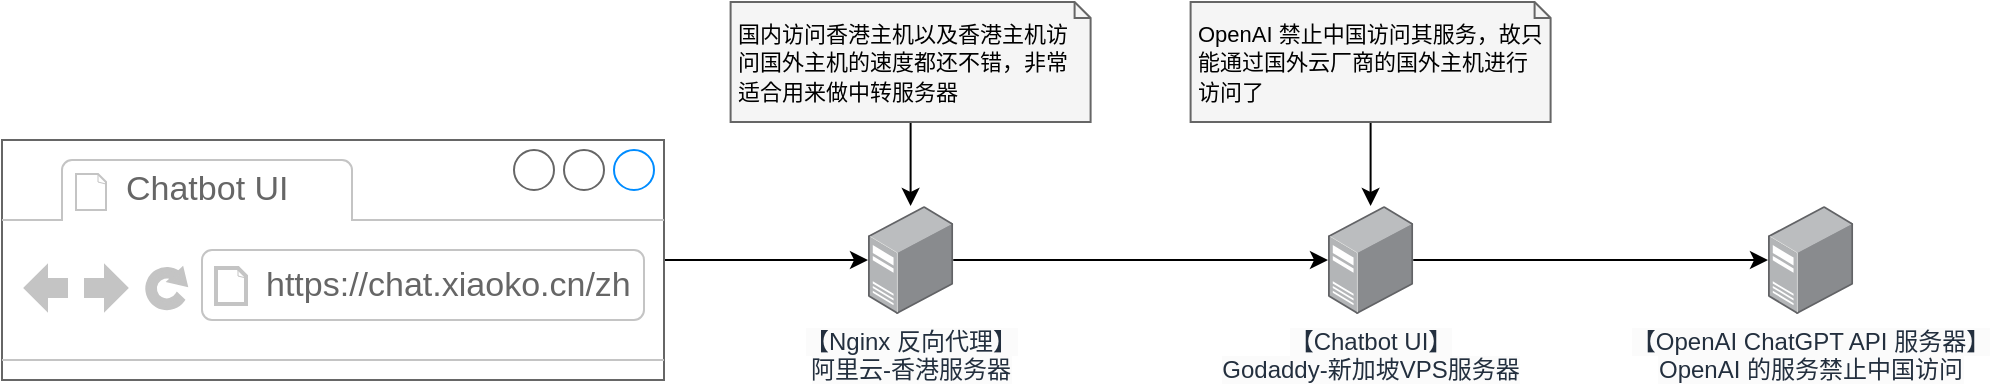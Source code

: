 <mxfile version="20.7.4" type="device" pages="2"><diagram id="IIzSJweUOTnM-68IQnT0" name="七风ChatGPT部署架构"><mxGraphModel dx="1342" dy="885" grid="1" gridSize="10" guides="1" tooltips="1" connect="1" arrows="1" fold="1" page="1" pageScale="1" pageWidth="827" pageHeight="1169" math="0" shadow="0"><root><mxCell id="0"/><mxCell id="1" parent="0"/><mxCell id="5rSbb7k_z9HZpN4twTML-5" value="" style="edgeStyle=orthogonalEdgeStyle;rounded=0;orthogonalLoop=1;jettySize=auto;html=1;" parent="1" source="5rSbb7k_z9HZpN4twTML-1" target="5rSbb7k_z9HZpN4twTML-7" edge="1"><mxGeometry relative="1" as="geometry"><mxPoint x="197" y="20" as="targetPoint"/></mxGeometry></mxCell><mxCell id="5rSbb7k_z9HZpN4twTML-1" value="" style="strokeWidth=1;shadow=0;dashed=0;align=center;html=1;shape=mxgraph.mockup.containers.browserWindow;rSize=0;strokeColor=#666666;strokeColor2=#008cff;strokeColor3=#c4c4c4;mainText=,;recursiveResize=0;" parent="1" vertex="1"><mxGeometry x="27" y="109" width="331" height="120" as="geometry"/></mxCell><mxCell id="5rSbb7k_z9HZpN4twTML-2" value="Chatbot UI" style="strokeWidth=1;shadow=0;dashed=0;align=center;html=1;shape=mxgraph.mockup.containers.anchor;fontSize=17;fontColor=#666666;align=left;" parent="5rSbb7k_z9HZpN4twTML-1" vertex="1"><mxGeometry x="60" y="12" width="110" height="26" as="geometry"/></mxCell><mxCell id="5rSbb7k_z9HZpN4twTML-3" value="https://chat.xiaoko.cn/zh" style="strokeWidth=1;shadow=0;dashed=0;align=center;html=1;shape=mxgraph.mockup.containers.anchor;rSize=0;fontSize=17;fontColor=#666666;align=left;" parent="5rSbb7k_z9HZpN4twTML-1" vertex="1"><mxGeometry x="130" y="60" width="250" height="26" as="geometry"/></mxCell><mxCell id="5rSbb7k_z9HZpN4twTML-10" value="" style="edgeStyle=orthogonalEdgeStyle;rounded=0;orthogonalLoop=1;jettySize=auto;html=1;" parent="1" source="5rSbb7k_z9HZpN4twTML-7" target="5rSbb7k_z9HZpN4twTML-9" edge="1"><mxGeometry relative="1" as="geometry"/></mxCell><mxCell id="5rSbb7k_z9HZpN4twTML-7" value="&lt;span style=&quot;color: rgb(35, 47, 62); background-color: rgb(251, 251, 251);&quot;&gt;【Nginx 反向代理】&lt;/span&gt;&lt;br style=&quot;border-color: var(--border-color); color: rgb(35, 47, 62); background-color: rgb(251, 251, 251);&quot;&gt;&lt;span style=&quot;color: rgb(35, 47, 62); background-color: rgb(251, 251, 251);&quot;&gt;阿里云-香港服务器&lt;/span&gt;" style="points=[];aspect=fixed;html=1;align=center;shadow=0;dashed=0;image;image=img/lib/allied_telesis/computer_and_terminals/Server_Desktop.svg;" parent="1" vertex="1"><mxGeometry x="460" y="142" width="42.6" height="54" as="geometry"/></mxCell><mxCell id="5rSbb7k_z9HZpN4twTML-9" value="&lt;span style=&quot;color: rgb(35, 47, 62); background-color: rgb(251, 251, 251);&quot;&gt;【Chatbot UI】&lt;/span&gt;&lt;br style=&quot;border-color: var(--border-color); color: rgb(35, 47, 62); background-color: rgb(251, 251, 251);&quot;&gt;&lt;span style=&quot;color: rgb(35, 47, 62); background-color: rgb(251, 251, 251);&quot;&gt;Godaddy-新加坡VPS服务器&lt;/span&gt;" style="points=[];aspect=fixed;html=1;align=center;shadow=0;dashed=0;image;image=img/lib/allied_telesis/computer_and_terminals/Server_Desktop.svg;" parent="1" vertex="1"><mxGeometry x="690" y="142" width="42.6" height="54" as="geometry"/></mxCell><mxCell id="5rSbb7k_z9HZpN4twTML-12" value="" style="edgeStyle=orthogonalEdgeStyle;rounded=0;orthogonalLoop=1;jettySize=auto;html=1;" parent="1" source="5rSbb7k_z9HZpN4twTML-9" target="5rSbb7k_z9HZpN4twTML-11" edge="1"><mxGeometry relative="1" as="geometry"/></mxCell><mxCell id="5rSbb7k_z9HZpN4twTML-11" value="&lt;span style=&quot;color: rgb(35, 47, 62); background-color: rgb(251, 251, 251);&quot;&gt;【OpenAI ChatGPT API 服务器】&lt;/span&gt;&lt;br style=&quot;border-color: var(--border-color); color: rgb(35, 47, 62); background-color: rgb(251, 251, 251);&quot;&gt;&lt;font color=&quot;#232f3e&quot;&gt;&lt;span style=&quot;background-color: rgb(251, 251, 251);&quot;&gt;OpenAI 的服务禁止中国访问&lt;/span&gt;&lt;/font&gt;" style="points=[];aspect=fixed;html=1;align=center;shadow=0;dashed=0;image;image=img/lib/allied_telesis/computer_and_terminals/Server_Desktop.svg;" parent="1" vertex="1"><mxGeometry x="910" y="142" width="42.6" height="54" as="geometry"/></mxCell><mxCell id="5rSbb7k_z9HZpN4twTML-15" style="edgeStyle=orthogonalEdgeStyle;rounded=0;orthogonalLoop=1;jettySize=auto;html=1;exitX=0.5;exitY=1;exitDx=0;exitDy=0;exitPerimeter=0;fontColor=default;" parent="1" source="5rSbb7k_z9HZpN4twTML-14" target="5rSbb7k_z9HZpN4twTML-7" edge="1"><mxGeometry relative="1" as="geometry"/></mxCell><mxCell id="5rSbb7k_z9HZpN4twTML-14" value="&lt;span style=&quot;font-size: 11px;&quot;&gt;国内访问香港主机以及香港主机访问国外主机的速度都还不错，非常适合用来做中转服务器&lt;/span&gt;" style="shape=note2;boundedLbl=1;whiteSpace=wrap;html=1;size=8;verticalAlign=middle;align=left;fillColor=#f5f5f5;fontColor=default;strokeColor=#666666;labelBackgroundColor=none;spacingTop=0;spacingLeft=2;spacingRight=2;" parent="1" vertex="1"><mxGeometry x="391.3" y="40" width="180" height="60" as="geometry"/></mxCell><mxCell id="5rSbb7k_z9HZpN4twTML-17" style="edgeStyle=orthogonalEdgeStyle;rounded=0;orthogonalLoop=1;jettySize=auto;html=1;exitX=0.5;exitY=1;exitDx=0;exitDy=0;exitPerimeter=0;fontColor=default;" parent="1" source="5rSbb7k_z9HZpN4twTML-16" target="5rSbb7k_z9HZpN4twTML-9" edge="1"><mxGeometry relative="1" as="geometry"/></mxCell><mxCell id="5rSbb7k_z9HZpN4twTML-16" value="&lt;span style=&quot;font-size: 11px;&quot;&gt;OpenAI 禁止中国访问其服务，故只能通过国外云厂商的国外主机进行访问了&lt;/span&gt;" style="shape=note2;boundedLbl=1;whiteSpace=wrap;html=1;size=8;verticalAlign=middle;align=left;fillColor=#f5f5f5;fontColor=default;strokeColor=#666666;labelBackgroundColor=none;spacingTop=0;spacingLeft=2;spacingRight=2;" parent="1" vertex="1"><mxGeometry x="621.3" y="40" width="180" height="60" as="geometry"/></mxCell></root></mxGraphModel></diagram><diagram id="6k32LrNJVnpkH7zOL4O2" name="linux firewall"><mxGraphModel dx="1560" dy="799" grid="1" gridSize="10" guides="1" tooltips="1" connect="1" arrows="1" fold="1" page="1" pageScale="1" pageWidth="827" pageHeight="1169" math="0" shadow="0"><root><mxCell id="0"/><mxCell id="1" parent="0"/><mxCell id="V47vfFLcQqJkLcQqUmMR-1" value="&amp;lt;&amp;lt;Linux内核模块&amp;gt;&amp;gt;&lt;br style=&quot;font-size: 14px;&quot;&gt;&lt;br style=&quot;font-size: 14px;&quot;&gt;Netfilter" style="verticalAlign=top;align=center;shape=cube;size=10;direction=south;fontStyle=0;html=1;boundedLbl=1;spacingLeft=5;container=0;fontSize=14;fillColor=#f8cecc;strokeColor=#b85450;" vertex="1" parent="1"><mxGeometry x="104" y="670" width="710" height="70" as="geometry"/></mxCell><mxCell id="cnqI0wDR35k3ya-j3rJx-13" style="edgeStyle=orthogonalEdgeStyle;rounded=0;orthogonalLoop=1;jettySize=auto;html=1;exitX=0;exitY=0;exitDx=70;exitDy=94.35;exitPerimeter=0;entryX=0;entryY=0;entryDx=0;entryDy=350;entryPerimeter=0;fontSize=12;" edge="1" parent="1" source="V47vfFLcQqJkLcQqUmMR-3" target="V47vfFLcQqJkLcQqUmMR-1"><mxGeometry relative="1" as="geometry"/></mxCell><mxCell id="V47vfFLcQqJkLcQqUmMR-3" value="&amp;lt;&amp;lt;Linux自带命令行&amp;gt;&amp;gt;&lt;br style=&quot;font-size: 14px;&quot;&gt;&lt;br style=&quot;font-size: 14px;&quot;&gt;iptables" style="verticalAlign=top;align=center;shape=cube;size=10;direction=south;fontStyle=0;html=1;boundedLbl=1;spacingLeft=5;container=0;fontSize=14;fillColor=#d5e8d4;strokeColor=#82b366;" vertex="1" parent="1"><mxGeometry x="380" y="510" width="178.7" height="70" as="geometry"/></mxCell><mxCell id="V47vfFLcQqJkLcQqUmMR-4" style="edgeStyle=orthogonalEdgeStyle;rounded=0;orthogonalLoop=1;jettySize=auto;html=1;exitX=0;exitY=0;exitDx=55;exitDy=0;exitPerimeter=0;entryX=0;entryY=0;entryDx=40;entryDy=178.7;entryPerimeter=0;fontSize=14;" edge="1" parent="1" source="V47vfFLcQqJkLcQqUmMR-5" target="V47vfFLcQqJkLcQqUmMR-3"><mxGeometry relative="1" as="geometry"/></mxCell><mxCell id="V47vfFLcQqJkLcQqUmMR-5" value="&amp;lt;&amp;lt;systemctl 服务&amp;gt;&amp;gt;&lt;br style=&quot;font-size: 14px;&quot;&gt;&lt;br style=&quot;font-size: 14px;&quot;&gt;iptables-services" style="verticalAlign=top;align=center;shape=cube;size=10;direction=south;fontStyle=0;html=1;boundedLbl=1;spacingLeft=5;container=0;fontSize=14;fillColor=#ffe6cc;strokeColor=#d79b00;" vertex="1" parent="1"><mxGeometry x="141.3" y="430" width="178.7" height="120" as="geometry"/></mxCell><mxCell id="V47vfFLcQqJkLcQqUmMR-6" style="edgeStyle=orthogonalEdgeStyle;rounded=0;orthogonalLoop=1;jettySize=auto;html=1;exitX=0;exitY=0;exitDx=65;exitDy=178.7;exitPerimeter=0;entryX=0;entryY=0;entryDx=30;entryDy=0;entryPerimeter=0;fontSize=14;" edge="1" parent="1" source="V47vfFLcQqJkLcQqUmMR-7" target="V47vfFLcQqJkLcQqUmMR-3"><mxGeometry relative="1" as="geometry"/></mxCell><mxCell id="V47vfFLcQqJkLcQqUmMR-7" value="&amp;lt;&amp;lt;systemctl 服务&amp;gt;&amp;gt;&lt;br style=&quot;font-size: 14px;&quot;&gt;&lt;br style=&quot;font-size: 14px;&quot;&gt;firewalld&lt;br&gt;firewall-cmd" style="verticalAlign=top;align=center;shape=cube;size=10;direction=south;fontStyle=0;html=1;boundedLbl=1;spacingLeft=5;container=0;fontSize=14;fillColor=#e1d5e7;strokeColor=#9673a6;" vertex="1" parent="1"><mxGeometry x="610" y="430" width="178.7" height="120" as="geometry"/></mxCell><mxCell id="V47vfFLcQqJkLcQqUmMR-8" style="edgeStyle=orthogonalEdgeStyle;rounded=0;orthogonalLoop=1;jettySize=auto;html=1;exitX=0.5;exitY=0;exitDx=0;exitDy=0;exitPerimeter=0;entryX=0;entryY=0;entryDx=120;entryDy=94.35;entryPerimeter=0;fontSize=12;dashed=1;" edge="1" parent="1" source="V47vfFLcQqJkLcQqUmMR-9" target="V47vfFLcQqJkLcQqUmMR-5"><mxGeometry relative="1" as="geometry"/></mxCell><mxCell id="V47vfFLcQqJkLcQqUmMR-9" value="安装方法：sudo yum install iptables-services&lt;br style=&quot;font-size: 12px;&quot;&gt;&amp;nbsp;" style="shape=note2;boundedLbl=1;whiteSpace=wrap;html=1;size=7;verticalAlign=top;align=left;fontSize=12;fillColor=#f5f5f5;fontColor=#333333;strokeColor=#666666;" vertex="1" parent="1"><mxGeometry x="40" y="600" width="300" height="40" as="geometry"/></mxCell><mxCell id="cnqI0wDR35k3ya-j3rJx-12" style="edgeStyle=orthogonalEdgeStyle;rounded=0;orthogonalLoop=1;jettySize=auto;html=1;exitX=0.5;exitY=0;exitDx=0;exitDy=0;exitPerimeter=0;entryX=0;entryY=0;entryDx=120;entryDy=94.35;entryPerimeter=0;dashed=1;fontSize=12;" edge="1" parent="1" source="V47vfFLcQqJkLcQqUmMR-10" target="V47vfFLcQqJkLcQqUmMR-7"><mxGeometry relative="1" as="geometry"/></mxCell><mxCell id="V47vfFLcQqJkLcQqUmMR-10" value="安装方法：sudo yum install firewalld" style="shape=note2;boundedLbl=1;whiteSpace=wrap;html=1;size=7;verticalAlign=top;align=left;fontSize=12;fillColor=#f5f5f5;fontColor=#333333;strokeColor=#666666;" vertex="1" parent="1"><mxGeometry x="620" y="590" width="300" height="40" as="geometry"/></mxCell><mxCell id="cnqI0wDR35k3ya-j3rJx-5" style="edgeStyle=orthogonalEdgeStyle;rounded=0;orthogonalLoop=1;jettySize=auto;html=1;exitX=0.5;exitY=0.5;exitDx=0;exitDy=0;exitPerimeter=0;entryX=0;entryY=0;entryDx=0;entryDy=84.35;entryPerimeter=0;fontSize=12;" edge="1" parent="1" source="cnqI0wDR35k3ya-j3rJx-1" target="V47vfFLcQqJkLcQqUmMR-3"><mxGeometry relative="1" as="geometry"/></mxCell><mxCell id="cnqI0wDR35k3ya-j3rJx-8" style="edgeStyle=orthogonalEdgeStyle;rounded=0;orthogonalLoop=1;jettySize=auto;html=1;exitX=0.5;exitY=0.5;exitDx=0;exitDy=0;exitPerimeter=0;entryX=0;entryY=0;entryDx=0;entryDy=84.35;entryPerimeter=0;fontSize=12;" edge="1" parent="1" source="cnqI0wDR35k3ya-j3rJx-1" target="V47vfFLcQqJkLcQqUmMR-7"><mxGeometry relative="1" as="geometry"/></mxCell><mxCell id="cnqI0wDR35k3ya-j3rJx-9" style="edgeStyle=orthogonalEdgeStyle;rounded=0;orthogonalLoop=1;jettySize=auto;html=1;exitX=0.5;exitY=0.5;exitDx=0;exitDy=0;exitPerimeter=0;entryX=0;entryY=0;entryDx=0;entryDy=84.35;entryPerimeter=0;fontSize=12;" edge="1" parent="1" source="cnqI0wDR35k3ya-j3rJx-1" target="V47vfFLcQqJkLcQqUmMR-5"><mxGeometry relative="1" as="geometry"/></mxCell><mxCell id="cnqI0wDR35k3ya-j3rJx-1" value="Linux 管理员" style="shape=umlActor;verticalLabelPosition=bottom;verticalAlign=top;html=1;fontSize=12;" vertex="1" parent="1"><mxGeometry x="459.35" y="290" width="30" height="60" as="geometry"/></mxCell><mxCell id="cnqI0wDR35k3ya-j3rJx-11" style="edgeStyle=orthogonalEdgeStyle;rounded=0;orthogonalLoop=1;jettySize=auto;html=1;exitX=0.5;exitY=1;exitDx=0;exitDy=0;exitPerimeter=0;entryX=0.5;entryY=0;entryDx=0;entryDy=0;entryPerimeter=0;fontSize=12;dashed=1;" edge="1" parent="1" source="cnqI0wDR35k3ya-j3rJx-10" target="cnqI0wDR35k3ya-j3rJx-1"><mxGeometry relative="1" as="geometry"/></mxCell><mxCell id="cnqI0wDR35k3ya-j3rJx-10" value="Linux 管理员有三种方式操作 Netfilter 的 iptables 流量路由规则：&lt;br&gt;&lt;br&gt;1、直接通过 iptables 命令行：&lt;br&gt;&amp;nbsp; &amp;nbsp; &amp;nbsp; 优点：无需额外安装 iptables-services 或 firewalld 工具&lt;br&gt;&lt;br&gt;2、使用 iptables-services&amp;nbsp; 工具：&lt;br&gt;&amp;nbsp; &amp;nbsp; &amp;nbsp; 通过查看此工具的 systemd 服务配置文件及其安装的脚本文件源码&lt;br&gt;&amp;nbsp; &amp;nbsp; &amp;nbsp; 可以发现此工具就是对 iptables 等命令行工具进行了一下封装。&lt;br&gt;&lt;br&gt;3、使用 firewalld 工具：&lt;br&gt;&amp;nbsp; &amp;nbsp; &amp;nbsp; 此工具同样的也会操作 iptables 规则，也可以通过 iptables -L -nv&amp;nbsp;&lt;br&gt;&amp;nbsp; &amp;nbsp; &amp;nbsp; 查看生成的 iptables 规则列表。&lt;br&gt;&lt;br&gt;注：iptables-services 和 firewalld&amp;nbsp;不能同时使用" style="shape=note2;boundedLbl=1;whiteSpace=wrap;html=1;size=7;verticalAlign=top;align=left;fontSize=12;fillColor=#f5f5f5;fontColor=#333333;strokeColor=#666666;" vertex="1" parent="1"><mxGeometry x="281.53" y="30" width="385.65" height="230" as="geometry"/></mxCell></root></mxGraphModel></diagram></mxfile>